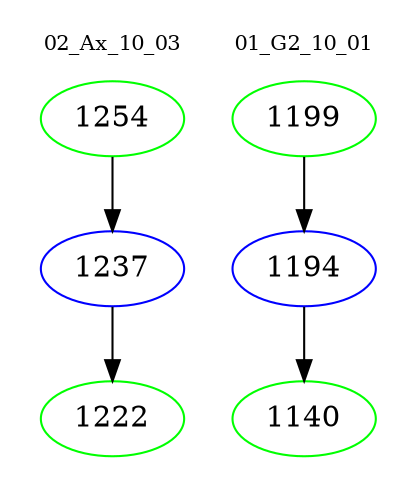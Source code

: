 digraph{
subgraph cluster_0 {
color = white
label = "02_Ax_10_03";
fontsize=10;
T0_1254 [label="1254", color="green"]
T0_1254 -> T0_1237 [color="black"]
T0_1237 [label="1237", color="blue"]
T0_1237 -> T0_1222 [color="black"]
T0_1222 [label="1222", color="green"]
}
subgraph cluster_1 {
color = white
label = "01_G2_10_01";
fontsize=10;
T1_1199 [label="1199", color="green"]
T1_1199 -> T1_1194 [color="black"]
T1_1194 [label="1194", color="blue"]
T1_1194 -> T1_1140 [color="black"]
T1_1140 [label="1140", color="green"]
}
}
